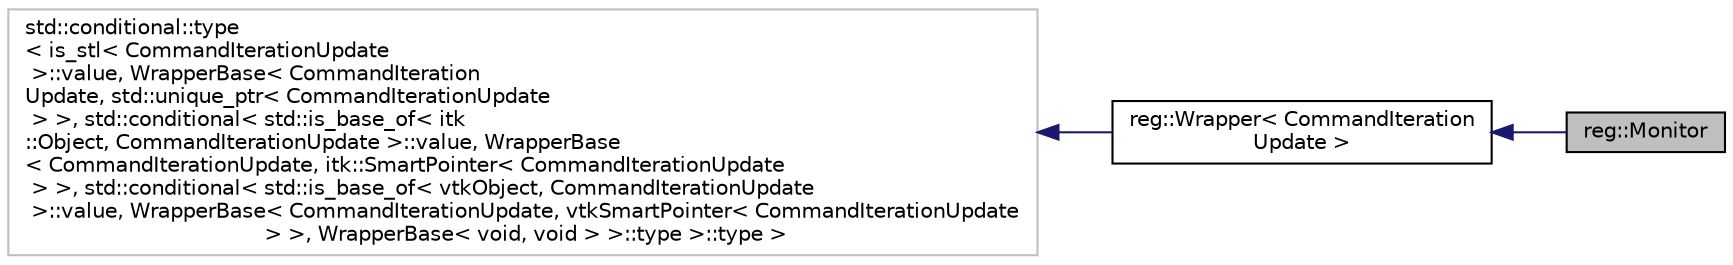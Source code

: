digraph "reg::Monitor"
{
  edge [fontname="Helvetica",fontsize="10",labelfontname="Helvetica",labelfontsize="10"];
  node [fontname="Helvetica",fontsize="10",shape=record];
  rankdir="LR";
  Node4 [label="reg::Monitor",height=0.2,width=0.4,color="black", fillcolor="grey75", style="filled", fontcolor="black"];
  Node5 -> Node4 [dir="back",color="midnightblue",fontsize="10",style="solid"];
  Node5 [label="reg::Wrapper\< CommandIteration\lUpdate \>",height=0.2,width=0.4,color="black", fillcolor="white", style="filled",URL="$structreg_1_1_wrapper.html"];
  Node6 -> Node5 [dir="back",color="midnightblue",fontsize="10",style="solid"];
  Node6 [label="std::conditional::type\l\< is_stl\< CommandIterationUpdate\l \>::value, WrapperBase\< CommandIteration\lUpdate, std::unique_ptr\< CommandIterationUpdate\l \> \>, std::conditional\< std::is_base_of\< itk\l::Object, CommandIterationUpdate \>::value, WrapperBase\l\< CommandIterationUpdate, itk::SmartPointer\< CommandIterationUpdate\l \> \>, std::conditional\< std::is_base_of\< vtkObject, CommandIterationUpdate\l \>::value, WrapperBase\< CommandIterationUpdate, vtkSmartPointer\< CommandIterationUpdate\l \> \>, WrapperBase\< void, void \> \>::type \>::type \>",height=0.2,width=0.4,color="grey75", fillcolor="white", style="filled"];
}
